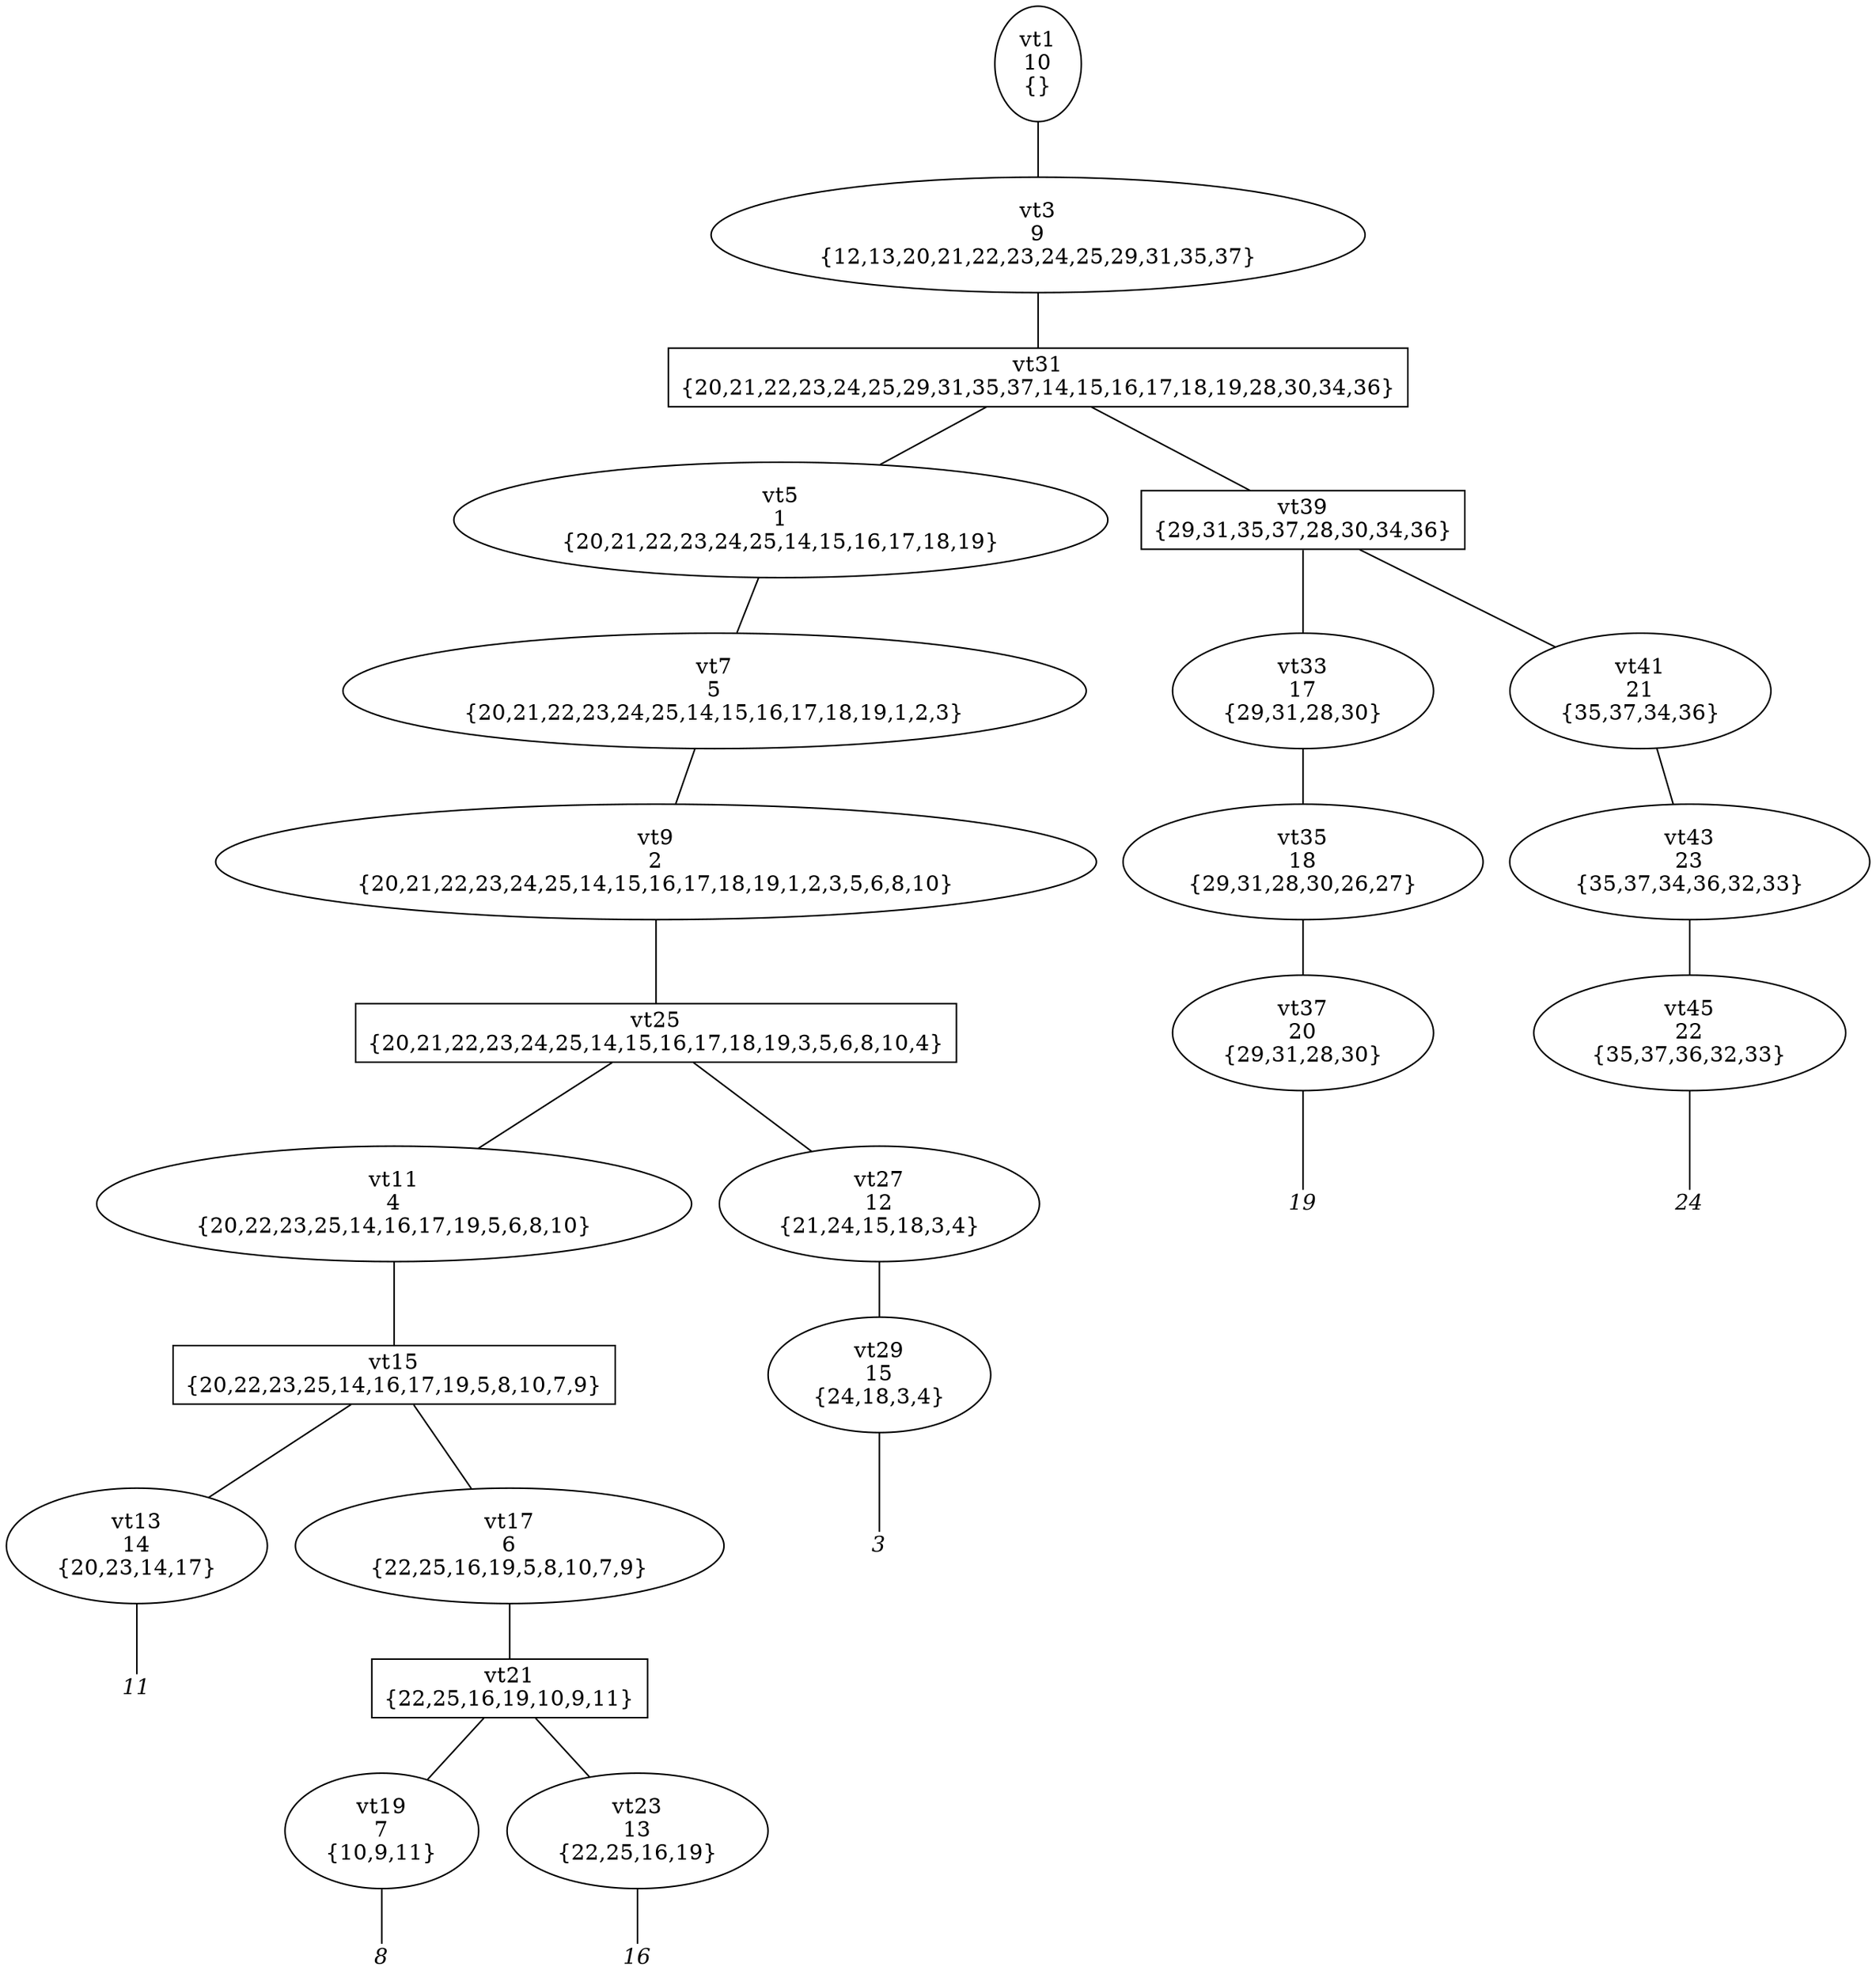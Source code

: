 
digraph vtree {

overlap=false

n1 [label="vt1
10
{}",shape="ellipse"]; 
n3 [label="vt3
9
{12,13,20,21,22,23,24,25,29,31,35,37}",shape="ellipse"]; 
n31 [label="vt31
{20,21,22,23,24,25,29,31,35,37,14,15,16,17,18,19,28,30,34,36}",shape="box"]; 
n5 [label="vt5
1
{20,21,22,23,24,25,14,15,16,17,18,19}",shape="ellipse"]; 
n7 [label="vt7
5
{20,21,22,23,24,25,14,15,16,17,18,19,1,2,3}",shape="ellipse"]; 
n9 [label="vt9
2
{20,21,22,23,24,25,14,15,16,17,18,19,1,2,3,5,6,8,10}",shape="ellipse"]; 
n25 [label="vt25
{20,21,22,23,24,25,14,15,16,17,18,19,3,5,6,8,10,4}",shape="box"]; 
n11 [label="vt11
4
{20,22,23,25,14,16,17,19,5,6,8,10}",shape="ellipse"]; 
n15 [label="vt15
{20,22,23,25,14,16,17,19,5,8,10,7,9}",shape="box"]; 
n13 [label="vt13
14
{20,23,14,17}",shape="ellipse"]; 
n14 [label="11",fontname="Times-Italic",fontsize=14,shape=plaintext,fixedsize=true,width=.25,height=.25]; 
n17 [label="vt17
6
{22,25,16,19,5,8,10,7,9}",shape="ellipse"]; 
n21 [label="vt21
{22,25,16,19,10,9,11}",shape="box"]; 
n19 [label="vt19
7
{10,9,11}",shape="ellipse"]; 
n20 [label="8",fontname="Times-Italic",fontsize=14,shape=plaintext,fixedsize=true,width=.25,height=.25]; 
n23 [label="vt23
13
{22,25,16,19}",shape="ellipse"]; 
n24 [label="16",fontname="Times-Italic",fontsize=14,shape=plaintext,fixedsize=true,width=.25,height=.25]; 
n27 [label="vt27
12
{21,24,15,18,3,4}",shape="ellipse"]; 
n29 [label="vt29
15
{24,18,3,4}",shape="ellipse"]; 
n30 [label="3",fontname="Times-Italic",fontsize=14,shape=plaintext,fixedsize=true,width=.25,height=.25]; 
n39 [label="vt39
{29,31,35,37,28,30,34,36}",shape="box"]; 
n33 [label="vt33
17
{29,31,28,30}",shape="ellipse"]; 
n35 [label="vt35
18
{29,31,28,30,26,27}",shape="ellipse"]; 
n37 [label="vt37
20
{29,31,28,30}",shape="ellipse"]; 
n38 [label="19",fontname="Times-Italic",fontsize=14,shape=plaintext,fixedsize=true,width=.25,height=.25]; 
n41 [label="vt41
21
{35,37,34,36}",shape="ellipse"]; 
n43 [label="vt43
23
{35,37,34,36,32,33}",shape="ellipse"]; 
n45 [label="vt45
22
{35,37,36,32,33}",shape="ellipse"]; 
n46 [label="24",fontname="Times-Italic",fontsize=14,shape=plaintext,fixedsize=true,width=.25,height=.25]; 
n1->n3 [arrowhead=none];
n3->n31 [arrowhead=none];
n31->n5 [arrowhead=none];
n5->n7 [arrowhead=none];
n7->n9 [arrowhead=none];
n9->n25 [arrowhead=none];
n25->n11 [arrowhead=none];
n11->n15 [arrowhead=none];
n15->n13 [arrowhead=none];
n13->n14 [arrowhead=none];
n15->n17 [arrowhead=none];
n17->n21 [arrowhead=none];
n21->n19 [arrowhead=none];
n19->n20 [arrowhead=none];
n21->n23 [arrowhead=none];
n23->n24 [arrowhead=none];
n25->n27 [arrowhead=none];
n27->n29 [arrowhead=none];
n29->n30 [arrowhead=none];
n31->n39 [arrowhead=none];
n39->n33 [arrowhead=none];
n33->n35 [arrowhead=none];
n35->n37 [arrowhead=none];
n37->n38 [arrowhead=none];
n39->n41 [arrowhead=none];
n41->n43 [arrowhead=none];
n43->n45 [arrowhead=none];
n45->n46 [arrowhead=none];


}